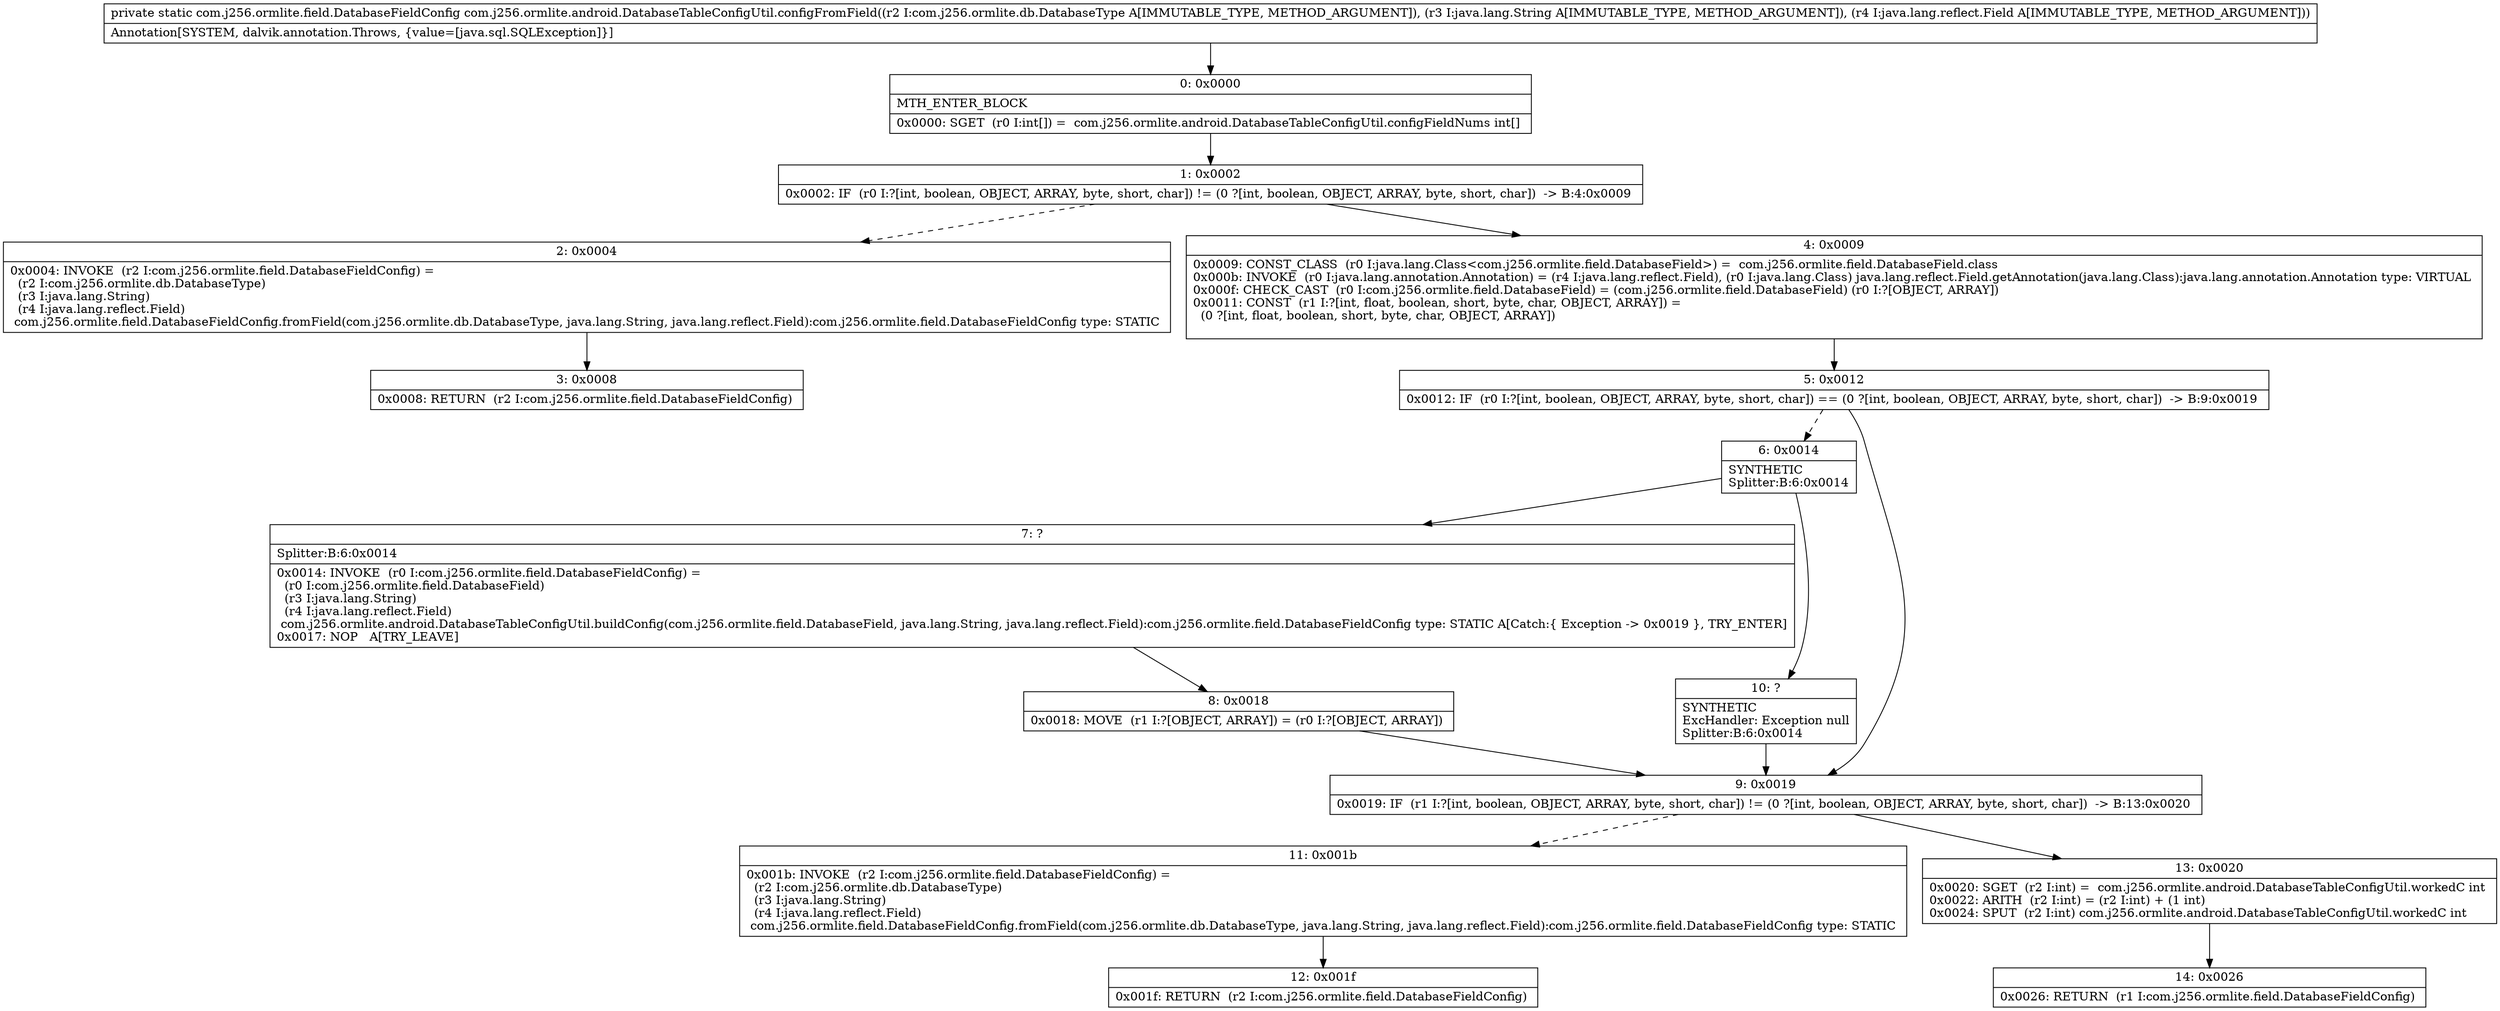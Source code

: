 digraph "CFG forcom.j256.ormlite.android.DatabaseTableConfigUtil.configFromField(Lcom\/j256\/ormlite\/db\/DatabaseType;Ljava\/lang\/String;Ljava\/lang\/reflect\/Field;)Lcom\/j256\/ormlite\/field\/DatabaseFieldConfig;" {
Node_0 [shape=record,label="{0\:\ 0x0000|MTH_ENTER_BLOCK\l|0x0000: SGET  (r0 I:int[]) =  com.j256.ormlite.android.DatabaseTableConfigUtil.configFieldNums int[] \l}"];
Node_1 [shape=record,label="{1\:\ 0x0002|0x0002: IF  (r0 I:?[int, boolean, OBJECT, ARRAY, byte, short, char]) != (0 ?[int, boolean, OBJECT, ARRAY, byte, short, char])  \-\> B:4:0x0009 \l}"];
Node_2 [shape=record,label="{2\:\ 0x0004|0x0004: INVOKE  (r2 I:com.j256.ormlite.field.DatabaseFieldConfig) = \l  (r2 I:com.j256.ormlite.db.DatabaseType)\l  (r3 I:java.lang.String)\l  (r4 I:java.lang.reflect.Field)\l com.j256.ormlite.field.DatabaseFieldConfig.fromField(com.j256.ormlite.db.DatabaseType, java.lang.String, java.lang.reflect.Field):com.j256.ormlite.field.DatabaseFieldConfig type: STATIC \l}"];
Node_3 [shape=record,label="{3\:\ 0x0008|0x0008: RETURN  (r2 I:com.j256.ormlite.field.DatabaseFieldConfig) \l}"];
Node_4 [shape=record,label="{4\:\ 0x0009|0x0009: CONST_CLASS  (r0 I:java.lang.Class\<com.j256.ormlite.field.DatabaseField\>) =  com.j256.ormlite.field.DatabaseField.class \l0x000b: INVOKE  (r0 I:java.lang.annotation.Annotation) = (r4 I:java.lang.reflect.Field), (r0 I:java.lang.Class) java.lang.reflect.Field.getAnnotation(java.lang.Class):java.lang.annotation.Annotation type: VIRTUAL \l0x000f: CHECK_CAST  (r0 I:com.j256.ormlite.field.DatabaseField) = (com.j256.ormlite.field.DatabaseField) (r0 I:?[OBJECT, ARRAY]) \l0x0011: CONST  (r1 I:?[int, float, boolean, short, byte, char, OBJECT, ARRAY]) = \l  (0 ?[int, float, boolean, short, byte, char, OBJECT, ARRAY])\l \l}"];
Node_5 [shape=record,label="{5\:\ 0x0012|0x0012: IF  (r0 I:?[int, boolean, OBJECT, ARRAY, byte, short, char]) == (0 ?[int, boolean, OBJECT, ARRAY, byte, short, char])  \-\> B:9:0x0019 \l}"];
Node_6 [shape=record,label="{6\:\ 0x0014|SYNTHETIC\lSplitter:B:6:0x0014\l}"];
Node_7 [shape=record,label="{7\:\ ?|Splitter:B:6:0x0014\l|0x0014: INVOKE  (r0 I:com.j256.ormlite.field.DatabaseFieldConfig) = \l  (r0 I:com.j256.ormlite.field.DatabaseField)\l  (r3 I:java.lang.String)\l  (r4 I:java.lang.reflect.Field)\l com.j256.ormlite.android.DatabaseTableConfigUtil.buildConfig(com.j256.ormlite.field.DatabaseField, java.lang.String, java.lang.reflect.Field):com.j256.ormlite.field.DatabaseFieldConfig type: STATIC A[Catch:\{ Exception \-\> 0x0019 \}, TRY_ENTER]\l0x0017: NOP   A[TRY_LEAVE]\l}"];
Node_8 [shape=record,label="{8\:\ 0x0018|0x0018: MOVE  (r1 I:?[OBJECT, ARRAY]) = (r0 I:?[OBJECT, ARRAY]) \l}"];
Node_9 [shape=record,label="{9\:\ 0x0019|0x0019: IF  (r1 I:?[int, boolean, OBJECT, ARRAY, byte, short, char]) != (0 ?[int, boolean, OBJECT, ARRAY, byte, short, char])  \-\> B:13:0x0020 \l}"];
Node_10 [shape=record,label="{10\:\ ?|SYNTHETIC\lExcHandler: Exception null\lSplitter:B:6:0x0014\l}"];
Node_11 [shape=record,label="{11\:\ 0x001b|0x001b: INVOKE  (r2 I:com.j256.ormlite.field.DatabaseFieldConfig) = \l  (r2 I:com.j256.ormlite.db.DatabaseType)\l  (r3 I:java.lang.String)\l  (r4 I:java.lang.reflect.Field)\l com.j256.ormlite.field.DatabaseFieldConfig.fromField(com.j256.ormlite.db.DatabaseType, java.lang.String, java.lang.reflect.Field):com.j256.ormlite.field.DatabaseFieldConfig type: STATIC \l}"];
Node_12 [shape=record,label="{12\:\ 0x001f|0x001f: RETURN  (r2 I:com.j256.ormlite.field.DatabaseFieldConfig) \l}"];
Node_13 [shape=record,label="{13\:\ 0x0020|0x0020: SGET  (r2 I:int) =  com.j256.ormlite.android.DatabaseTableConfigUtil.workedC int \l0x0022: ARITH  (r2 I:int) = (r2 I:int) + (1 int) \l0x0024: SPUT  (r2 I:int) com.j256.ormlite.android.DatabaseTableConfigUtil.workedC int \l}"];
Node_14 [shape=record,label="{14\:\ 0x0026|0x0026: RETURN  (r1 I:com.j256.ormlite.field.DatabaseFieldConfig) \l}"];
MethodNode[shape=record,label="{private static com.j256.ormlite.field.DatabaseFieldConfig com.j256.ormlite.android.DatabaseTableConfigUtil.configFromField((r2 I:com.j256.ormlite.db.DatabaseType A[IMMUTABLE_TYPE, METHOD_ARGUMENT]), (r3 I:java.lang.String A[IMMUTABLE_TYPE, METHOD_ARGUMENT]), (r4 I:java.lang.reflect.Field A[IMMUTABLE_TYPE, METHOD_ARGUMENT]))  | Annotation[SYSTEM, dalvik.annotation.Throws, \{value=[java.sql.SQLException]\}]\l}"];
MethodNode -> Node_0;
Node_0 -> Node_1;
Node_1 -> Node_2[style=dashed];
Node_1 -> Node_4;
Node_2 -> Node_3;
Node_4 -> Node_5;
Node_5 -> Node_6[style=dashed];
Node_5 -> Node_9;
Node_6 -> Node_7;
Node_6 -> Node_10;
Node_7 -> Node_8;
Node_8 -> Node_9;
Node_9 -> Node_11[style=dashed];
Node_9 -> Node_13;
Node_10 -> Node_9;
Node_11 -> Node_12;
Node_13 -> Node_14;
}

